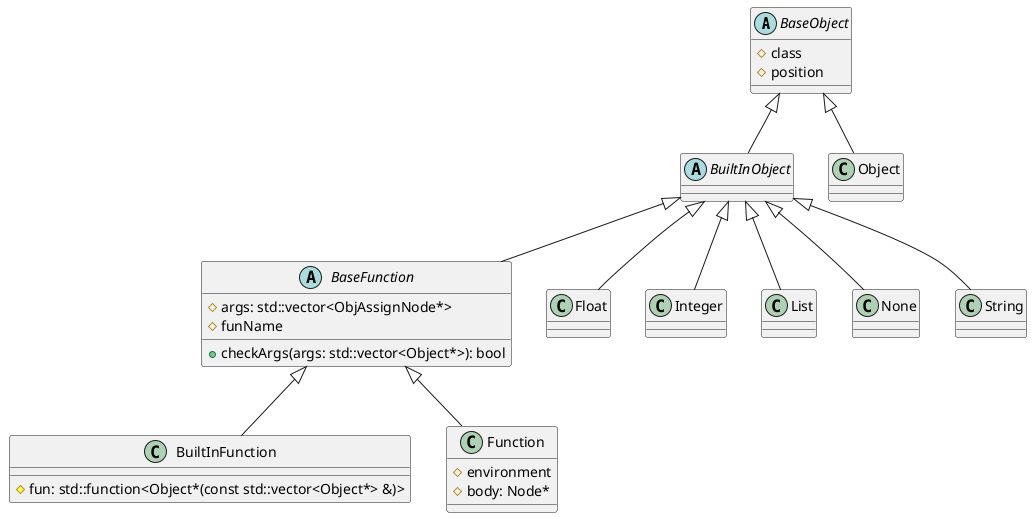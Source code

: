 @startuml
'https://plantuml.com/class-diagram

abstract class BaseObject{
    # class
    # position
}

abstract class BuiltInObject
class Object
BaseObject <|-- Object
BaseObject <|-- BuiltInObject

abstract class BaseFunction{
    # args: std::vector<ObjAssignNode*>
    # funName

    + checkArgs(args: std::vector<Object*>): bool
}
class Float
class Integer
class List
class None
class String
BuiltInObject <|-- BaseFunction
BuiltInObject <|-- Float
BuiltInObject <|-- Integer
BuiltInObject <|-- List
BuiltInObject <|-- None
BuiltInObject <|-- String

class BuiltInFunction{
    # fun: std::function<Object*(const std::vector<Object*> &)>
}

class Function{
    # environment
    # body: Node*
}

BaseFunction <|-- BuiltInFunction
BaseFunction <|-- Function

@enduml